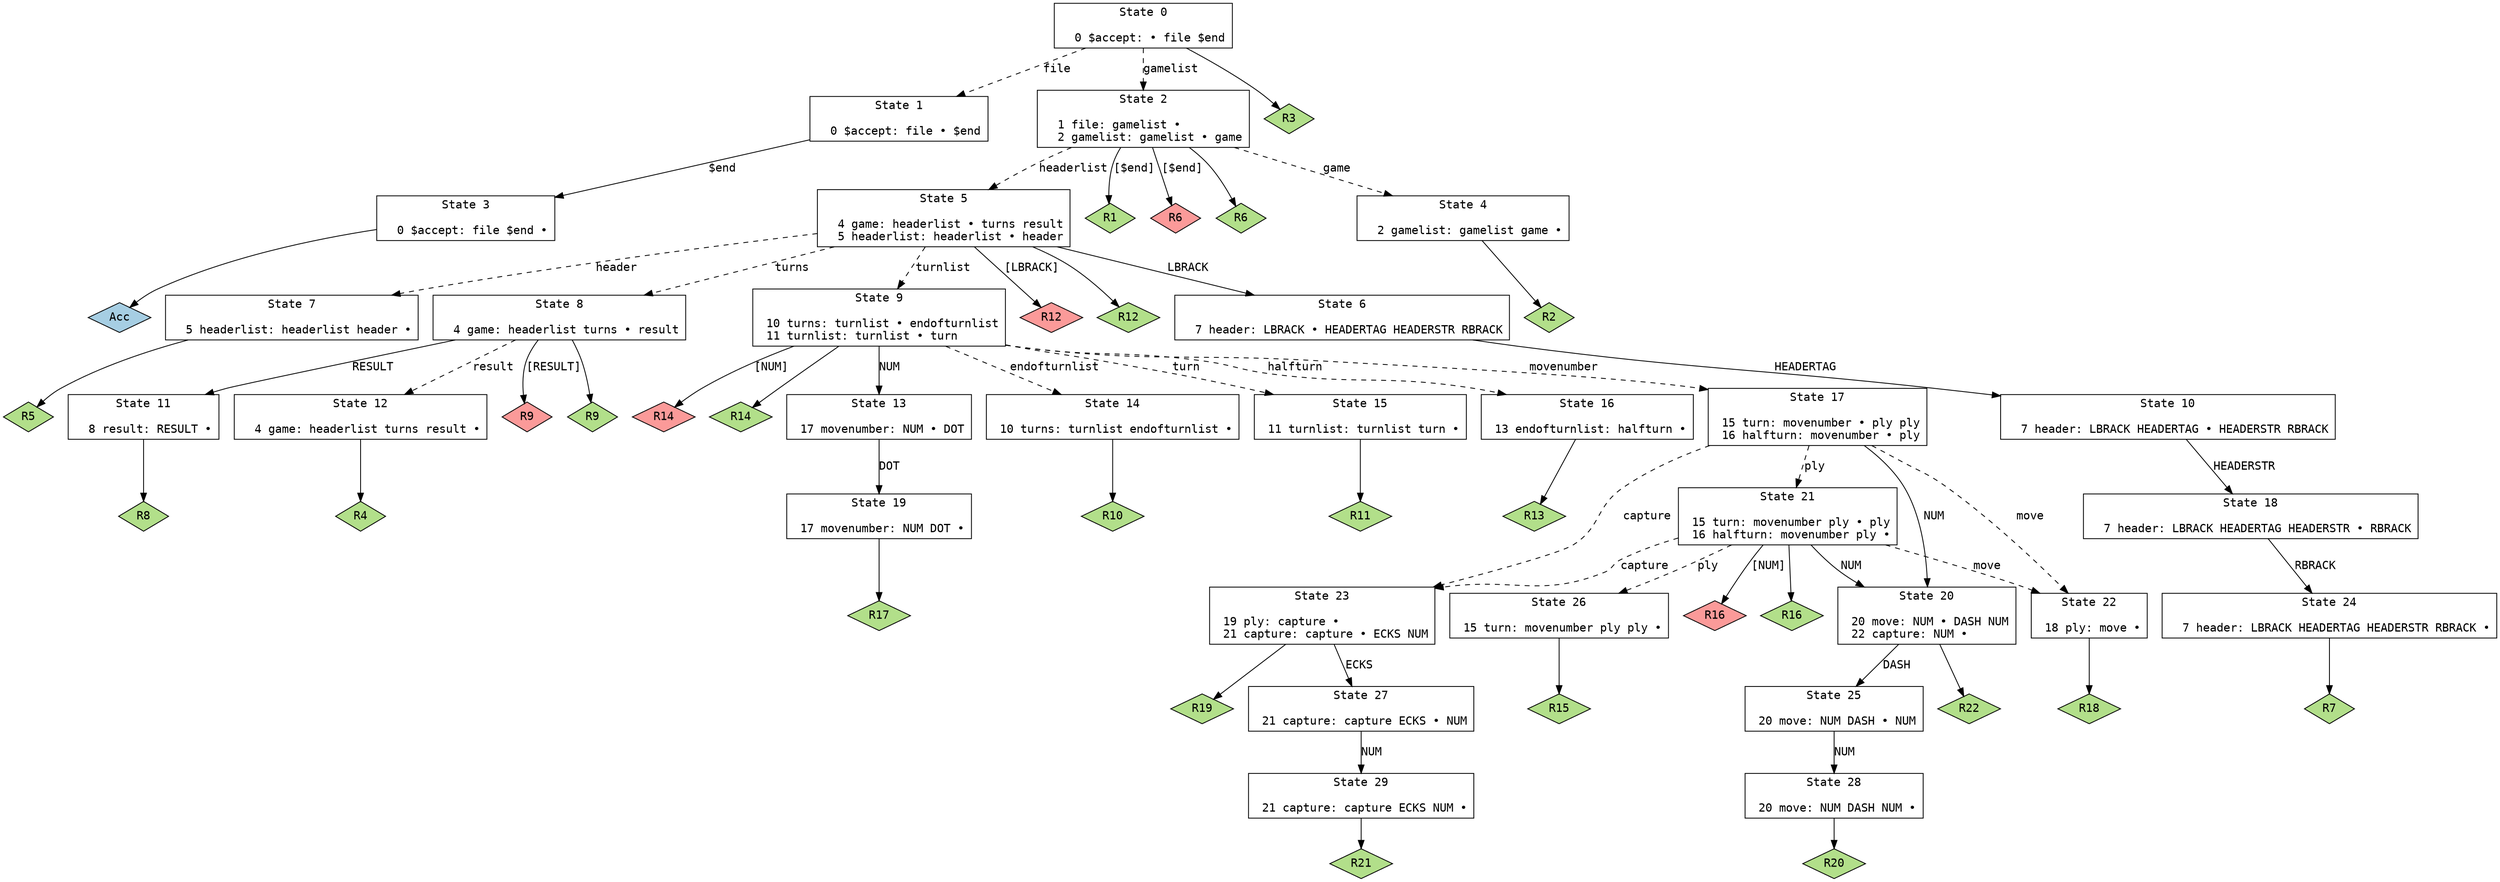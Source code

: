 // Generated by GNU Bison 3.8.2.
// Report bugs to <bug-bison@gnu.org>.
// Home page: <https://www.gnu.org/software/bison/>.

digraph "pdnparse.y"
{
  node [fontname = courier, shape = box, colorscheme = paired6]
  edge [fontname = courier]

  0 [label="State 0\n\l  0 $accept: • file $end\l"]
  0 -> 1 [style=dashed label="file"]
  0 -> 2 [style=dashed label="gamelist"]
  0 -> "0R3" [style=solid]
 "0R3" [label="R3", fillcolor=3, shape=diamond, style=filled]
  1 [label="State 1\n\l  0 $accept: file • $end\l"]
  1 -> 3 [style=solid label="$end"]
  2 [label="State 2\n\l  1 file: gamelist •\l  2 gamelist: gamelist • game\l"]
  2 -> 4 [style=dashed label="game"]
  2 -> 5 [style=dashed label="headerlist"]
  2 -> "2R1" [label="[$end]", style=solid]
 "2R1" [label="R1", fillcolor=3, shape=diamond, style=filled]
  2 -> "2R6d" [label="[$end]", style=solid]
 "2R6d" [label="R6", fillcolor=5, shape=diamond, style=filled]
  2 -> "2R6" [style=solid]
 "2R6" [label="R6", fillcolor=3, shape=diamond, style=filled]
  3 [label="State 3\n\l  0 $accept: file $end •\l"]
  3 -> "3R0" [style=solid]
 "3R0" [label="Acc", fillcolor=1, shape=diamond, style=filled]
  4 [label="State 4\n\l  2 gamelist: gamelist game •\l"]
  4 -> "4R2" [style=solid]
 "4R2" [label="R2", fillcolor=3, shape=diamond, style=filled]
  5 [label="State 5\n\l  4 game: headerlist • turns result\l  5 headerlist: headerlist • header\l"]
  5 -> 6 [style=solid label="LBRACK"]
  5 -> 7 [style=dashed label="header"]
  5 -> 8 [style=dashed label="turns"]
  5 -> 9 [style=dashed label="turnlist"]
  5 -> "5R12d" [label="[LBRACK]", style=solid]
 "5R12d" [label="R12", fillcolor=5, shape=diamond, style=filled]
  5 -> "5R12" [style=solid]
 "5R12" [label="R12", fillcolor=3, shape=diamond, style=filled]
  6 [label="State 6\n\l  7 header: LBRACK • HEADERTAG HEADERSTR RBRACK\l"]
  6 -> 10 [style=solid label="HEADERTAG"]
  7 [label="State 7\n\l  5 headerlist: headerlist header •\l"]
  7 -> "7R5" [style=solid]
 "7R5" [label="R5", fillcolor=3, shape=diamond, style=filled]
  8 [label="State 8\n\l  4 game: headerlist turns • result\l"]
  8 -> 11 [style=solid label="RESULT"]
  8 -> 12 [style=dashed label="result"]
  8 -> "8R9d" [label="[RESULT]", style=solid]
 "8R9d" [label="R9", fillcolor=5, shape=diamond, style=filled]
  8 -> "8R9" [style=solid]
 "8R9" [label="R9", fillcolor=3, shape=diamond, style=filled]
  9 [label="State 9\n\l 10 turns: turnlist • endofturnlist\l 11 turnlist: turnlist • turn\l"]
  9 -> 13 [style=solid label="NUM"]
  9 -> 14 [style=dashed label="endofturnlist"]
  9 -> 15 [style=dashed label="turn"]
  9 -> 16 [style=dashed label="halfturn"]
  9 -> 17 [style=dashed label="movenumber"]
  9 -> "9R14d" [label="[NUM]", style=solid]
 "9R14d" [label="R14", fillcolor=5, shape=diamond, style=filled]
  9 -> "9R14" [style=solid]
 "9R14" [label="R14", fillcolor=3, shape=diamond, style=filled]
  10 [label="State 10\n\l  7 header: LBRACK HEADERTAG • HEADERSTR RBRACK\l"]
  10 -> 18 [style=solid label="HEADERSTR"]
  11 [label="State 11\n\l  8 result: RESULT •\l"]
  11 -> "11R8" [style=solid]
 "11R8" [label="R8", fillcolor=3, shape=diamond, style=filled]
  12 [label="State 12\n\l  4 game: headerlist turns result •\l"]
  12 -> "12R4" [style=solid]
 "12R4" [label="R4", fillcolor=3, shape=diamond, style=filled]
  13 [label="State 13\n\l 17 movenumber: NUM • DOT\l"]
  13 -> 19 [style=solid label="DOT"]
  14 [label="State 14\n\l 10 turns: turnlist endofturnlist •\l"]
  14 -> "14R10" [style=solid]
 "14R10" [label="R10", fillcolor=3, shape=diamond, style=filled]
  15 [label="State 15\n\l 11 turnlist: turnlist turn •\l"]
  15 -> "15R11" [style=solid]
 "15R11" [label="R11", fillcolor=3, shape=diamond, style=filled]
  16 [label="State 16\n\l 13 endofturnlist: halfturn •\l"]
  16 -> "16R13" [style=solid]
 "16R13" [label="R13", fillcolor=3, shape=diamond, style=filled]
  17 [label="State 17\n\l 15 turn: movenumber • ply ply\l 16 halfturn: movenumber • ply\l"]
  17 -> 20 [style=solid label="NUM"]
  17 -> 21 [style=dashed label="ply"]
  17 -> 22 [style=dashed label="move"]
  17 -> 23 [style=dashed label="capture"]
  18 [label="State 18\n\l  7 header: LBRACK HEADERTAG HEADERSTR • RBRACK\l"]
  18 -> 24 [style=solid label="RBRACK"]
  19 [label="State 19\n\l 17 movenumber: NUM DOT •\l"]
  19 -> "19R17" [style=solid]
 "19R17" [label="R17", fillcolor=3, shape=diamond, style=filled]
  20 [label="State 20\n\l 20 move: NUM • DASH NUM\l 22 capture: NUM •\l"]
  20 -> 25 [style=solid label="DASH"]
  20 -> "20R22" [style=solid]
 "20R22" [label="R22", fillcolor=3, shape=diamond, style=filled]
  21 [label="State 21\n\l 15 turn: movenumber ply • ply\l 16 halfturn: movenumber ply •\l"]
  21 -> 20 [style=solid label="NUM"]
  21 -> 26 [style=dashed label="ply"]
  21 -> 22 [style=dashed label="move"]
  21 -> 23 [style=dashed label="capture"]
  21 -> "21R16d" [label="[NUM]", style=solid]
 "21R16d" [label="R16", fillcolor=5, shape=diamond, style=filled]
  21 -> "21R16" [style=solid]
 "21R16" [label="R16", fillcolor=3, shape=diamond, style=filled]
  22 [label="State 22\n\l 18 ply: move •\l"]
  22 -> "22R18" [style=solid]
 "22R18" [label="R18", fillcolor=3, shape=diamond, style=filled]
  23 [label="State 23\n\l 19 ply: capture •\l 21 capture: capture • ECKS NUM\l"]
  23 -> 27 [style=solid label="ECKS"]
  23 -> "23R19" [style=solid]
 "23R19" [label="R19", fillcolor=3, shape=diamond, style=filled]
  24 [label="State 24\n\l  7 header: LBRACK HEADERTAG HEADERSTR RBRACK •\l"]
  24 -> "24R7" [style=solid]
 "24R7" [label="R7", fillcolor=3, shape=diamond, style=filled]
  25 [label="State 25\n\l 20 move: NUM DASH • NUM\l"]
  25 -> 28 [style=solid label="NUM"]
  26 [label="State 26\n\l 15 turn: movenumber ply ply •\l"]
  26 -> "26R15" [style=solid]
 "26R15" [label="R15", fillcolor=3, shape=diamond, style=filled]
  27 [label="State 27\n\l 21 capture: capture ECKS • NUM\l"]
  27 -> 29 [style=solid label="NUM"]
  28 [label="State 28\n\l 20 move: NUM DASH NUM •\l"]
  28 -> "28R20" [style=solid]
 "28R20" [label="R20", fillcolor=3, shape=diamond, style=filled]
  29 [label="State 29\n\l 21 capture: capture ECKS NUM •\l"]
  29 -> "29R21" [style=solid]
 "29R21" [label="R21", fillcolor=3, shape=diamond, style=filled]
}
